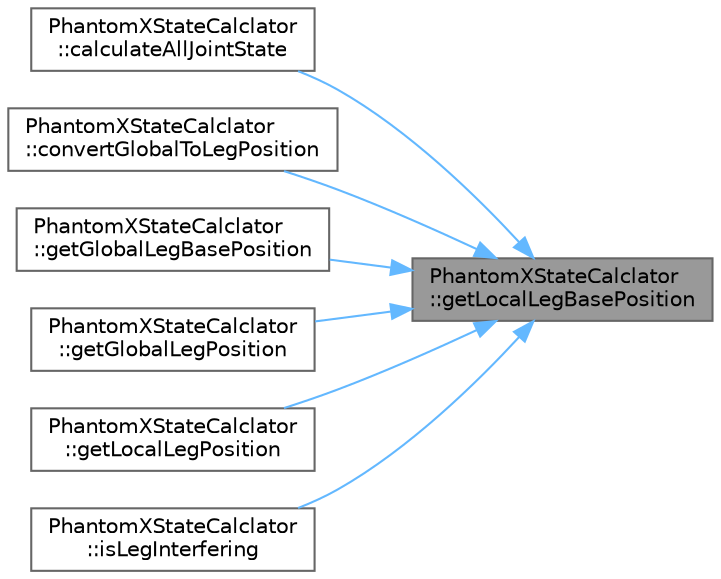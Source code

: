 digraph "PhantomXStateCalclator::getLocalLegBasePosition"
{
 // LATEX_PDF_SIZE
  bgcolor="transparent";
  edge [fontname=Helvetica,fontsize=10,labelfontname=Helvetica,labelfontsize=10];
  node [fontname=Helvetica,fontsize=10,shape=box,height=0.2,width=0.4];
  rankdir="RL";
  Node1 [id="Node000001",label="PhantomXStateCalclator\l::getLocalLegBasePosition",height=0.2,width=0.4,color="gray40", fillcolor="grey60", style="filled", fontcolor="black",tooltip="【スレッドセーフ】脚の付け根の座標( leg base position)を取得する．ローカル(ロボット)座標系"];
  Node1 -> Node2 [id="edge1_Node000001_Node000002",dir="back",color="steelblue1",style="solid",tooltip=" "];
  Node2 [id="Node000002",label="PhantomXStateCalclator\l::calculateAllJointState",height=0.2,width=0.4,color="grey40", fillcolor="white", style="filled",URL="$class_phantom_x_state_calclator.html#a5643a529f477c680bc92f9e038893fcc",tooltip="全ての関節のグローバル座標と，角度を計算する．重たいのでグラフ探索や，描画処理中にループで使用することは推奨しない．"];
  Node1 -> Node3 [id="edge2_Node000001_Node000003",dir="back",color="steelblue1",style="solid",tooltip=" "];
  Node3 [id="Node000003",label="PhantomXStateCalclator\l::convertGlobalToLegPosition",height=0.2,width=0.4,color="grey40", fillcolor="white", style="filled",URL="$class_phantom_x_state_calclator.html#af3a010234881100e9c5eeb0eea19b8e6",tooltip="【スレッドセーフ】グローバル座標系→脚座標系に変換する．"];
  Node1 -> Node4 [id="edge3_Node000001_Node000004",dir="back",color="steelblue1",style="solid",tooltip=" "];
  Node4 [id="Node000004",label="PhantomXStateCalclator\l::getGlobalLegBasePosition",height=0.2,width=0.4,color="grey40", fillcolor="white", style="filled",URL="$class_phantom_x_state_calclator.html#ab1046ebedd83bafba106e5ac1c430383",tooltip="【スレッドセーフ】脚の付け根の座標( leg base position)を取得する．グローバル(ワールド)座標系"];
  Node1 -> Node5 [id="edge4_Node000001_Node000005",dir="back",color="steelblue1",style="solid",tooltip=" "];
  Node5 [id="Node000005",label="PhantomXStateCalclator\l::getGlobalLegPosition",height=0.2,width=0.4,color="grey40", fillcolor="white", style="filled",URL="$class_phantom_x_state_calclator.html#a7f49340c8ff2fc0e62aa5033d566ee3a",tooltip="【スレッドセーフ】脚の先端の座標を取得する．グローバル(ワールド)座標系"];
  Node1 -> Node6 [id="edge5_Node000001_Node000006",dir="back",color="steelblue1",style="solid",tooltip=" "];
  Node6 [id="Node000006",label="PhantomXStateCalclator\l::getLocalLegPosition",height=0.2,width=0.4,color="grey40", fillcolor="white", style="filled",URL="$class_phantom_x_state_calclator.html#a73d72f296dab5195641647c9cc220b8f",tooltip="【スレッドセーフ】脚先の座標を取得する．ローカル(ロボット)座標系"];
  Node1 -> Node7 [id="edge6_Node000001_Node000007",dir="back",color="steelblue1",style="solid",tooltip=" "];
  Node7 [id="Node000007",label="PhantomXStateCalclator\l::isLegInterfering",height=0.2,width=0.4,color="grey40", fillcolor="white", style="filled",URL="$class_phantom_x_state_calclator.html#a1b82ff5d9a2d9597a435dbc100e6da0d",tooltip="【スレッドセーフ】脚が他の脚と干渉しているかどうかを判定する．"];
}

